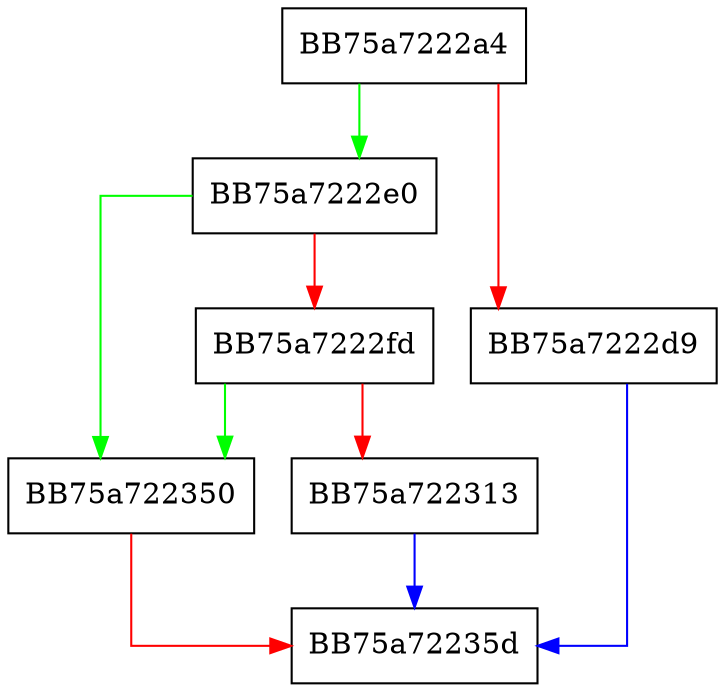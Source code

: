 digraph DcRegisterConfigBinary {
  node [shape="box"];
  graph [splines=ortho];
  BB75a7222a4 -> BB75a7222e0 [color="green"];
  BB75a7222a4 -> BB75a7222d9 [color="red"];
  BB75a7222d9 -> BB75a72235d [color="blue"];
  BB75a7222e0 -> BB75a722350 [color="green"];
  BB75a7222e0 -> BB75a7222fd [color="red"];
  BB75a7222fd -> BB75a722350 [color="green"];
  BB75a7222fd -> BB75a722313 [color="red"];
  BB75a722313 -> BB75a72235d [color="blue"];
  BB75a722350 -> BB75a72235d [color="red"];
}
